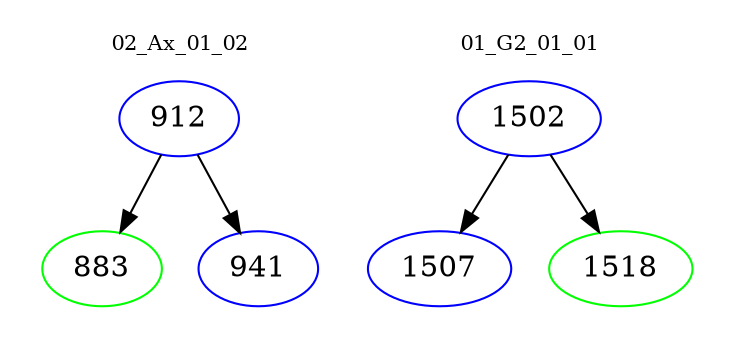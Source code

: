 digraph{
subgraph cluster_0 {
color = white
label = "02_Ax_01_02";
fontsize=10;
T0_912 [label="912", color="blue"]
T0_912 -> T0_883 [color="black"]
T0_883 [label="883", color="green"]
T0_912 -> T0_941 [color="black"]
T0_941 [label="941", color="blue"]
}
subgraph cluster_1 {
color = white
label = "01_G2_01_01";
fontsize=10;
T1_1502 [label="1502", color="blue"]
T1_1502 -> T1_1507 [color="black"]
T1_1507 [label="1507", color="blue"]
T1_1502 -> T1_1518 [color="black"]
T1_1518 [label="1518", color="green"]
}
}
